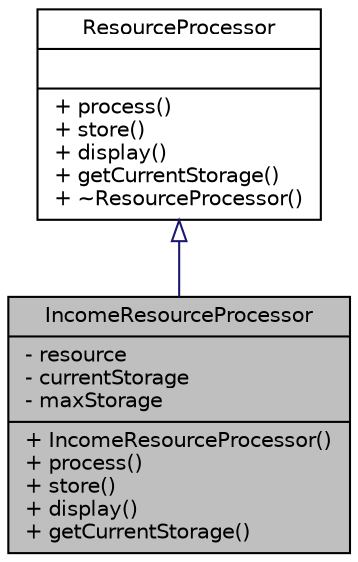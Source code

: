 digraph "IncomeResourceProcessor"
{
 // LATEX_PDF_SIZE
  edge [fontname="Helvetica",fontsize="10",labelfontname="Helvetica",labelfontsize="10"];
  node [fontname="Helvetica",fontsize="10",shape=record];
  Node1 [label="{IncomeResourceProcessor\n|- resource\l- currentStorage\l- maxStorage\l|+ IncomeResourceProcessor()\l+ process()\l+ store()\l+ display()\l+ getCurrentStorage()\l}",height=0.2,width=0.4,color="black", fillcolor="grey75", style="filled", fontcolor="black",tooltip="Processes and manages storage for income-generating resources."];
  Node2 -> Node1 [dir="back",color="midnightblue",fontsize="10",style="solid",arrowtail="onormal"];
  Node2 [label="{ResourceProcessor\n||+ process()\l+ store()\l+ display()\l+ getCurrentStorage()\l+ ~ResourceProcessor()\l}",height=0.2,width=0.4,color="black", fillcolor="white", style="filled",URL="$classResourceProcessor.html",tooltip="Abstract base class for processing and managing resources."];
}
